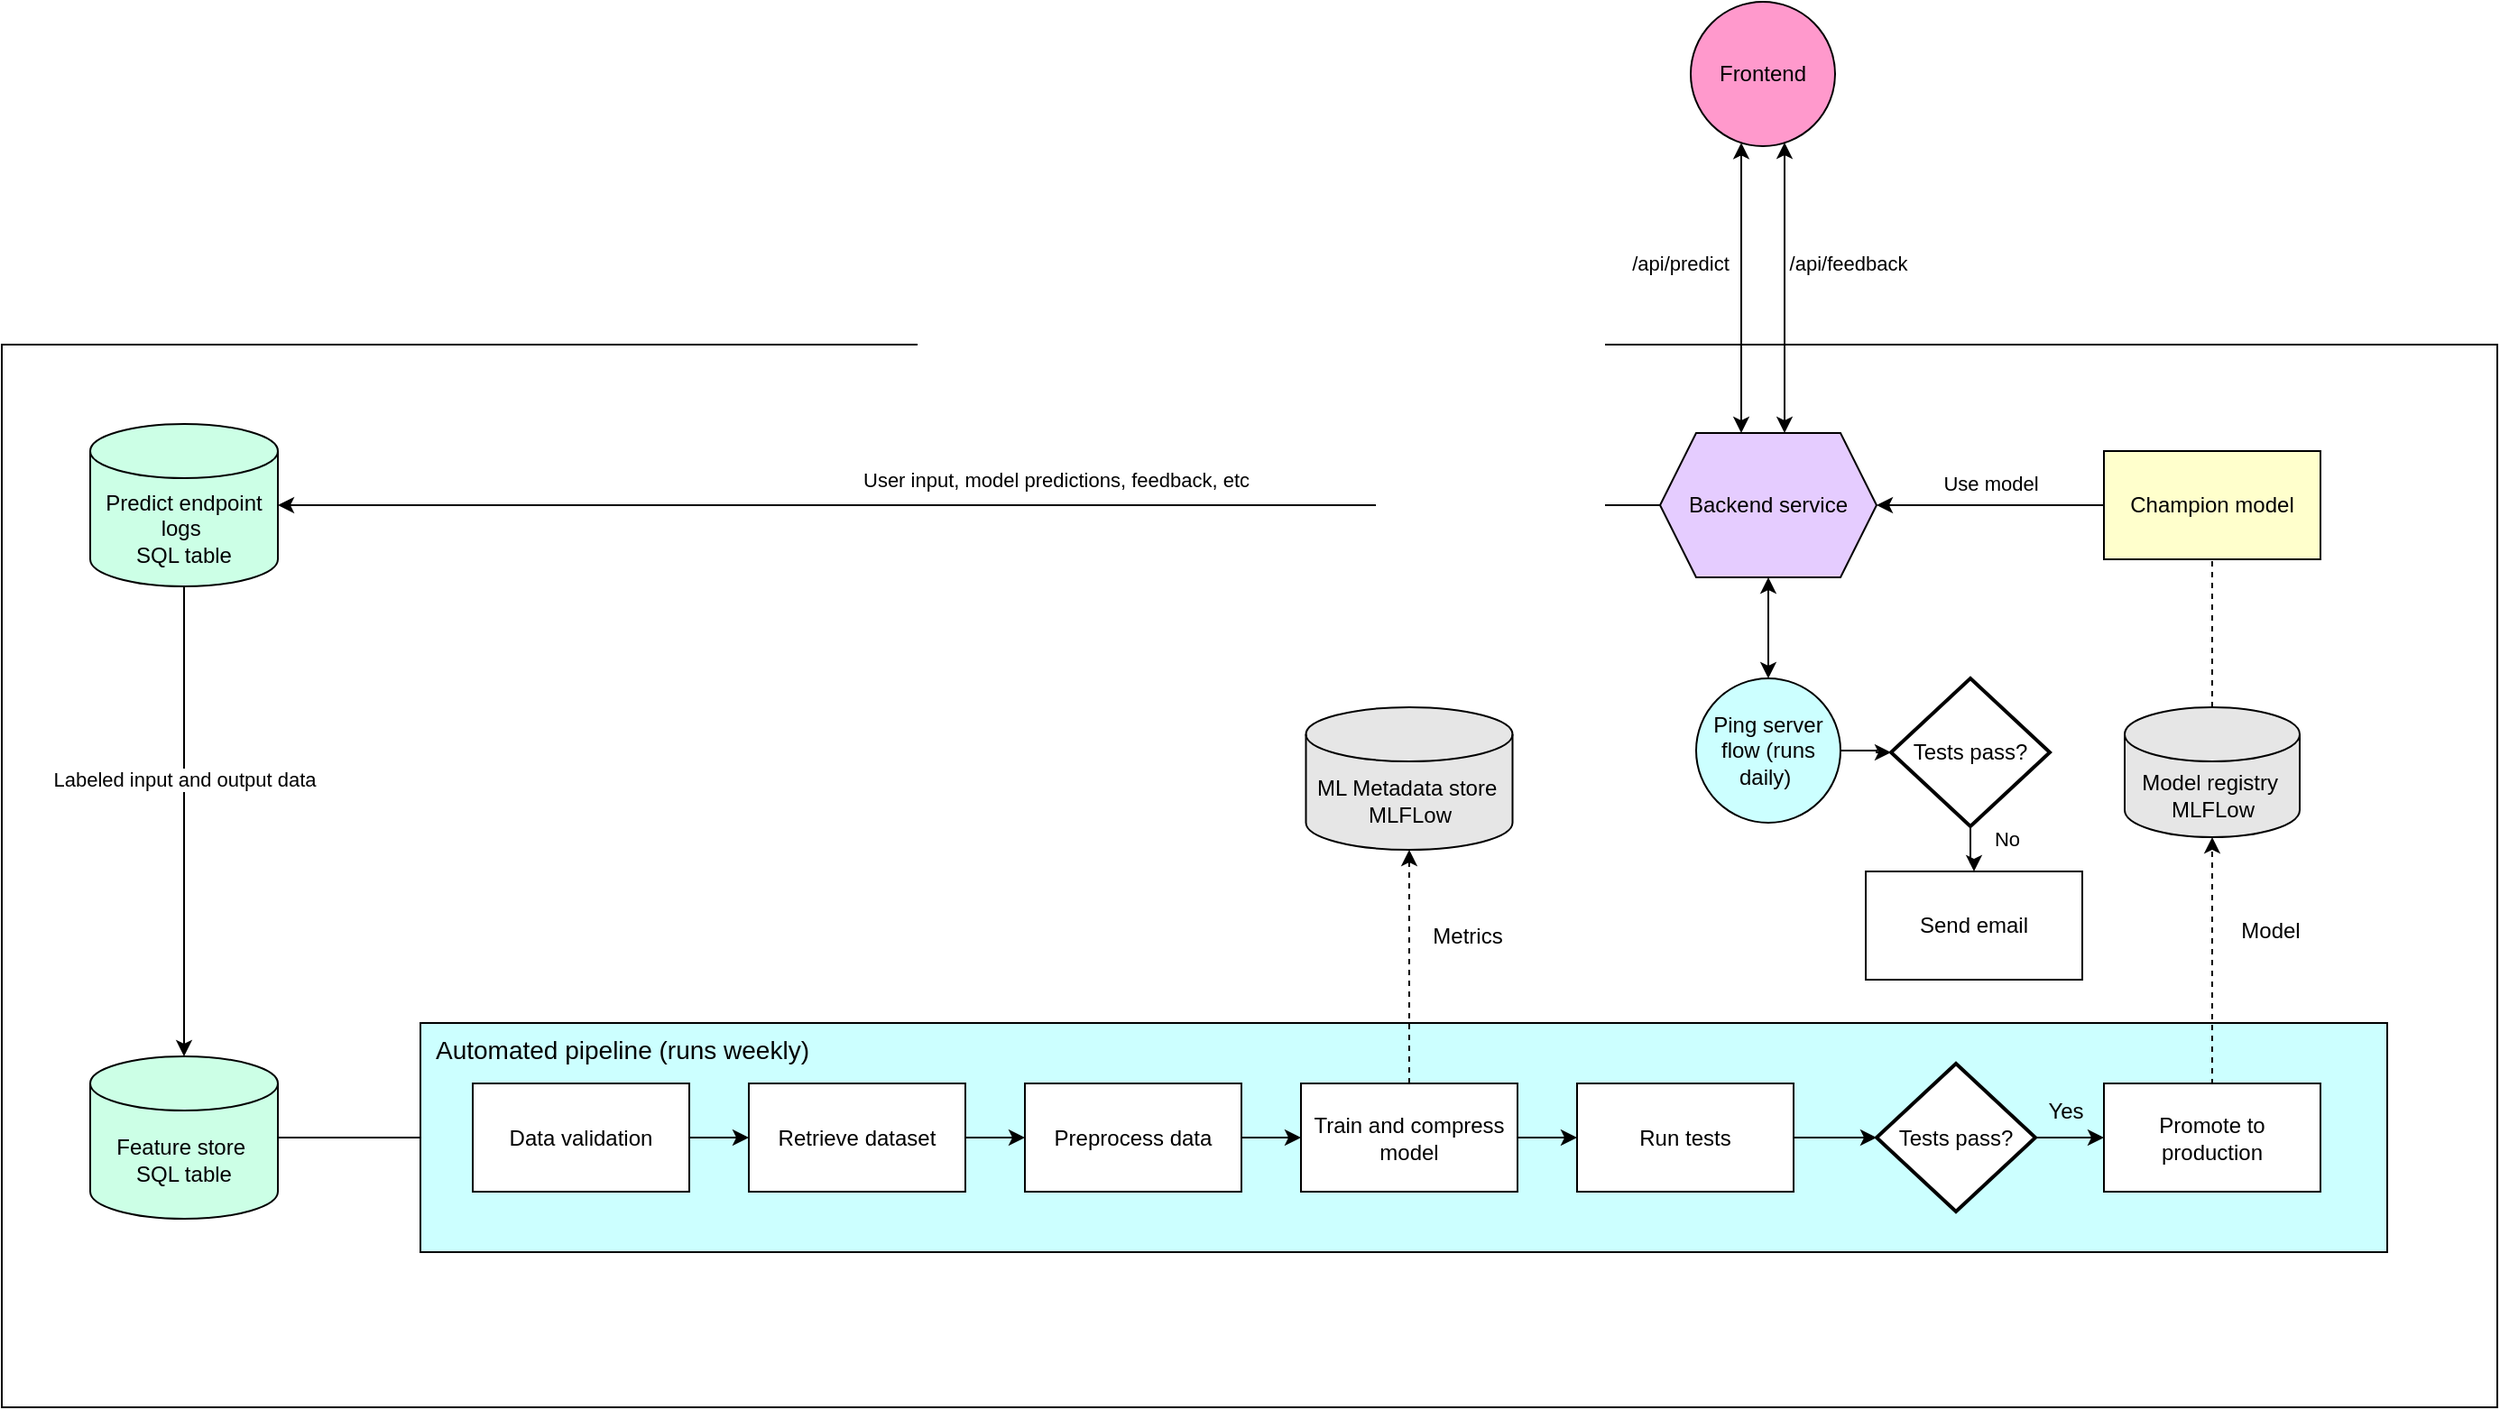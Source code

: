 <mxfile version="22.1.16" type="device">
  <diagram name="Page-1" id="G8GPoSDVaM6yutabJhsA">
    <mxGraphModel dx="1794" dy="2317" grid="0" gridSize="10" guides="1" tooltips="1" connect="1" arrows="1" fold="1" page="0" pageScale="1" pageWidth="850" pageHeight="1100" math="0" shadow="0">
      <root>
        <mxCell id="0" />
        <mxCell id="1" parent="0" />
        <mxCell id="2TdjcQlRFDeRvIDlJHPx-42" value="" style="rounded=0;whiteSpace=wrap;html=1;fillColor=default;movable=0;resizable=0;rotatable=0;deletable=0;editable=0;locked=1;connectable=0;" vertex="1" parent="1">
          <mxGeometry x="-212" y="-391" width="1383" height="589" as="geometry" />
        </mxCell>
        <mxCell id="2TdjcQlRFDeRvIDlJHPx-10" style="edgeStyle=orthogonalEdgeStyle;rounded=0;orthogonalLoop=1;jettySize=auto;html=1;" edge="1" parent="1" source="2TdjcQlRFDeRvIDlJHPx-1" target="2TdjcQlRFDeRvIDlJHPx-4">
          <mxGeometry relative="1" as="geometry" />
        </mxCell>
        <mxCell id="2TdjcQlRFDeRvIDlJHPx-1" value="Feature store&amp;nbsp;&lt;br&gt;SQL table" style="shape=cylinder3;whiteSpace=wrap;html=1;boundedLbl=1;backgroundOutline=1;size=15;fillColor=#CCFFE6;" vertex="1" parent="1">
          <mxGeometry x="-163" y="3.5" width="104" height="90" as="geometry" />
        </mxCell>
        <mxCell id="2TdjcQlRFDeRvIDlJHPx-2" value="" style="rounded=0;whiteSpace=wrap;html=1;fillColor=#CCFFFF;" vertex="1" parent="1">
          <mxGeometry x="20" y="-15" width="1090" height="127" as="geometry" />
        </mxCell>
        <mxCell id="2TdjcQlRFDeRvIDlJHPx-12" style="edgeStyle=orthogonalEdgeStyle;rounded=0;orthogonalLoop=1;jettySize=auto;html=1;entryX=0;entryY=0.5;entryDx=0;entryDy=0;" edge="1" parent="1" source="2TdjcQlRFDeRvIDlJHPx-3" target="2TdjcQlRFDeRvIDlJHPx-5">
          <mxGeometry relative="1" as="geometry" />
        </mxCell>
        <mxCell id="2TdjcQlRFDeRvIDlJHPx-3" value="Retrieve dataset" style="rounded=0;whiteSpace=wrap;html=1;" vertex="1" parent="1">
          <mxGeometry x="202" y="18.5" width="120" height="60" as="geometry" />
        </mxCell>
        <mxCell id="2TdjcQlRFDeRvIDlJHPx-11" style="edgeStyle=orthogonalEdgeStyle;rounded=0;orthogonalLoop=1;jettySize=auto;html=1;" edge="1" parent="1" source="2TdjcQlRFDeRvIDlJHPx-4" target="2TdjcQlRFDeRvIDlJHPx-3">
          <mxGeometry relative="1" as="geometry" />
        </mxCell>
        <mxCell id="2TdjcQlRFDeRvIDlJHPx-4" value="Data validation" style="rounded=0;whiteSpace=wrap;html=1;" vertex="1" parent="1">
          <mxGeometry x="49" y="18.5" width="120" height="60" as="geometry" />
        </mxCell>
        <mxCell id="2TdjcQlRFDeRvIDlJHPx-13" style="edgeStyle=orthogonalEdgeStyle;rounded=0;orthogonalLoop=1;jettySize=auto;html=1;exitX=1;exitY=0.5;exitDx=0;exitDy=0;entryX=0;entryY=0.5;entryDx=0;entryDy=0;" edge="1" parent="1" source="2TdjcQlRFDeRvIDlJHPx-5" target="2TdjcQlRFDeRvIDlJHPx-6">
          <mxGeometry relative="1" as="geometry" />
        </mxCell>
        <mxCell id="2TdjcQlRFDeRvIDlJHPx-5" value="Preprocess data" style="rounded=0;whiteSpace=wrap;html=1;" vertex="1" parent="1">
          <mxGeometry x="355" y="18.5" width="120" height="60" as="geometry" />
        </mxCell>
        <mxCell id="2TdjcQlRFDeRvIDlJHPx-15" style="edgeStyle=orthogonalEdgeStyle;rounded=0;orthogonalLoop=1;jettySize=auto;html=1;exitX=1;exitY=0.5;exitDx=0;exitDy=0;" edge="1" parent="1" source="2TdjcQlRFDeRvIDlJHPx-6" target="2TdjcQlRFDeRvIDlJHPx-8">
          <mxGeometry relative="1" as="geometry" />
        </mxCell>
        <mxCell id="2TdjcQlRFDeRvIDlJHPx-6" value="Train and compress model" style="rounded=0;whiteSpace=wrap;html=1;" vertex="1" parent="1">
          <mxGeometry x="508" y="18.5" width="120" height="60" as="geometry" />
        </mxCell>
        <mxCell id="2TdjcQlRFDeRvIDlJHPx-22" value="" style="edgeStyle=orthogonalEdgeStyle;rounded=0;orthogonalLoop=1;jettySize=auto;html=1;" edge="1" parent="1" source="2TdjcQlRFDeRvIDlJHPx-8" target="2TdjcQlRFDeRvIDlJHPx-20">
          <mxGeometry relative="1" as="geometry" />
        </mxCell>
        <mxCell id="2TdjcQlRFDeRvIDlJHPx-8" value="Run tests" style="rounded=0;whiteSpace=wrap;html=1;" vertex="1" parent="1">
          <mxGeometry x="661" y="18.5" width="120" height="60" as="geometry" />
        </mxCell>
        <mxCell id="2TdjcQlRFDeRvIDlJHPx-9" value="&lt;font style=&quot;font-size: 14px;&quot;&gt;Automated pipeline (runs weekly)&lt;/font&gt;" style="text;html=1;strokeColor=none;fillColor=none;align=center;verticalAlign=middle;whiteSpace=wrap;rounded=0;" vertex="1" parent="1">
          <mxGeometry x="25" y="-15" width="214" height="30" as="geometry" />
        </mxCell>
        <mxCell id="2TdjcQlRFDeRvIDlJHPx-37" style="edgeStyle=orthogonalEdgeStyle;rounded=0;orthogonalLoop=1;jettySize=auto;html=1;entryX=0.5;entryY=1;entryDx=0;entryDy=0;dashed=1;endArrow=none;endFill=0;" edge="1" parent="1" source="2TdjcQlRFDeRvIDlJHPx-14" target="2TdjcQlRFDeRvIDlJHPx-36">
          <mxGeometry relative="1" as="geometry" />
        </mxCell>
        <mxCell id="2TdjcQlRFDeRvIDlJHPx-14" value="Model registry&amp;nbsp;&lt;br&gt;MLFLow" style="shape=cylinder3;whiteSpace=wrap;html=1;boundedLbl=1;backgroundOutline=1;size=15;fillColor=#E6E6E6;" vertex="1" parent="1">
          <mxGeometry x="964.5" y="-190" width="97" height="72" as="geometry" />
        </mxCell>
        <mxCell id="2TdjcQlRFDeRvIDlJHPx-18" value="Metrics" style="text;html=1;strokeColor=none;fillColor=none;align=center;verticalAlign=middle;whiteSpace=wrap;rounded=0;" vertex="1" parent="1">
          <mxGeometry x="547" y="-78" width="107" height="30" as="geometry" />
        </mxCell>
        <mxCell id="2TdjcQlRFDeRvIDlJHPx-25" value="" style="edgeStyle=orthogonalEdgeStyle;rounded=0;orthogonalLoop=1;jettySize=auto;html=1;" edge="1" parent="1" source="2TdjcQlRFDeRvIDlJHPx-20" target="2TdjcQlRFDeRvIDlJHPx-24">
          <mxGeometry relative="1" as="geometry" />
        </mxCell>
        <mxCell id="2TdjcQlRFDeRvIDlJHPx-20" value="Tests pass?" style="strokeWidth=2;html=1;shape=mxgraph.flowchart.decision;whiteSpace=wrap;" vertex="1" parent="1">
          <mxGeometry x="827" y="7.5" width="88" height="82" as="geometry" />
        </mxCell>
        <mxCell id="2TdjcQlRFDeRvIDlJHPx-24" value="Promote to production" style="rounded=0;whiteSpace=wrap;html=1;" vertex="1" parent="1">
          <mxGeometry x="953" y="18.5" width="120" height="60" as="geometry" />
        </mxCell>
        <mxCell id="2TdjcQlRFDeRvIDlJHPx-26" value="Yes" style="text;html=1;strokeColor=none;fillColor=none;align=center;verticalAlign=middle;whiteSpace=wrap;rounded=0;" vertex="1" parent="1">
          <mxGeometry x="902" y="18.5" width="60" height="30" as="geometry" />
        </mxCell>
        <mxCell id="2TdjcQlRFDeRvIDlJHPx-28" value="ML Metadata store&amp;nbsp;&lt;br&gt;MLFLow" style="shape=cylinder3;whiteSpace=wrap;html=1;boundedLbl=1;backgroundOutline=1;size=15;fillColor=#E6E6E6;" vertex="1" parent="1">
          <mxGeometry x="510.75" y="-190" width="114.5" height="79" as="geometry" />
        </mxCell>
        <mxCell id="2TdjcQlRFDeRvIDlJHPx-33" value="" style="endArrow=classic;dashed=1;html=1;rounded=0;exitX=0.5;exitY=0;exitDx=0;exitDy=0;entryX=0.5;entryY=1;entryDx=0;entryDy=0;entryPerimeter=0;endFill=1;" edge="1" parent="1" source="2TdjcQlRFDeRvIDlJHPx-6" target="2TdjcQlRFDeRvIDlJHPx-28">
          <mxGeometry width="50" height="50" relative="1" as="geometry">
            <mxPoint x="641" y="138" as="sourcePoint" />
            <mxPoint x="691" y="88" as="targetPoint" />
          </mxGeometry>
        </mxCell>
        <mxCell id="2TdjcQlRFDeRvIDlJHPx-34" value="" style="endArrow=classic;dashed=1;html=1;rounded=0;exitX=0.5;exitY=0;exitDx=0;exitDy=0;entryX=0.5;entryY=1;entryDx=0;entryDy=0;entryPerimeter=0;endFill=1;" edge="1" parent="1" target="2TdjcQlRFDeRvIDlJHPx-14">
          <mxGeometry width="50" height="50" relative="1" as="geometry">
            <mxPoint x="1013" y="19" as="sourcePoint" />
            <mxPoint x="1013" y="-111" as="targetPoint" />
          </mxGeometry>
        </mxCell>
        <mxCell id="2TdjcQlRFDeRvIDlJHPx-35" value="Model" style="text;html=1;strokeColor=none;fillColor=none;align=center;verticalAlign=middle;whiteSpace=wrap;rounded=0;" vertex="1" parent="1">
          <mxGeometry x="992" y="-81" width="107" height="30" as="geometry" />
        </mxCell>
        <mxCell id="2TdjcQlRFDeRvIDlJHPx-39" style="edgeStyle=orthogonalEdgeStyle;rounded=0;orthogonalLoop=1;jettySize=auto;html=1;entryX=1;entryY=0.5;entryDx=0;entryDy=0;" edge="1" parent="1" source="2TdjcQlRFDeRvIDlJHPx-36" target="2TdjcQlRFDeRvIDlJHPx-38">
          <mxGeometry relative="1" as="geometry" />
        </mxCell>
        <mxCell id="2TdjcQlRFDeRvIDlJHPx-40" value="Use model" style="edgeLabel;html=1;align=center;verticalAlign=middle;resizable=0;points=[];" vertex="1" connectable="0" parent="2TdjcQlRFDeRvIDlJHPx-39">
          <mxGeometry x="0.227" y="-4" relative="1" as="geometry">
            <mxPoint x="14" y="-8" as="offset" />
          </mxGeometry>
        </mxCell>
        <mxCell id="2TdjcQlRFDeRvIDlJHPx-36" value="Champion model" style="rounded=0;whiteSpace=wrap;html=1;fillColor=#FFFFCC;" vertex="1" parent="1">
          <mxGeometry x="953" y="-332" width="120" height="60" as="geometry" />
        </mxCell>
        <mxCell id="2TdjcQlRFDeRvIDlJHPx-38" value="Backend service" style="shape=hexagon;perimeter=hexagonPerimeter2;whiteSpace=wrap;html=1;fixedSize=1;fillColor=#E5CCFF;" vertex="1" parent="1">
          <mxGeometry x="707" y="-342" width="120" height="80" as="geometry" />
        </mxCell>
        <mxCell id="2TdjcQlRFDeRvIDlJHPx-46" style="edgeStyle=orthogonalEdgeStyle;rounded=0;orthogonalLoop=1;jettySize=auto;html=1;entryX=0.375;entryY=0;entryDx=0;entryDy=0;startArrow=classic;startFill=1;" edge="1" parent="1" source="2TdjcQlRFDeRvIDlJHPx-43" target="2TdjcQlRFDeRvIDlJHPx-38">
          <mxGeometry relative="1" as="geometry">
            <Array as="points">
              <mxPoint x="752" y="-461" />
              <mxPoint x="752" y="-461" />
            </Array>
          </mxGeometry>
        </mxCell>
        <mxCell id="2TdjcQlRFDeRvIDlJHPx-47" value="/api/predict" style="edgeLabel;html=1;align=center;verticalAlign=middle;resizable=0;points=[];" vertex="1" connectable="0" parent="2TdjcQlRFDeRvIDlJHPx-46">
          <mxGeometry x="-0.121" relative="1" as="geometry">
            <mxPoint x="-34" y="-4" as="offset" />
          </mxGeometry>
        </mxCell>
        <mxCell id="2TdjcQlRFDeRvIDlJHPx-43" value="Frontend" style="ellipse;whiteSpace=wrap;html=1;aspect=fixed;fillColor=#FF99CC;" vertex="1" parent="1">
          <mxGeometry x="724" y="-581" width="80" height="80" as="geometry" />
        </mxCell>
        <mxCell id="2TdjcQlRFDeRvIDlJHPx-48" style="edgeStyle=orthogonalEdgeStyle;rounded=0;orthogonalLoop=1;jettySize=auto;html=1;entryX=0.375;entryY=0;entryDx=0;entryDy=0;startArrow=classic;startFill=1;" edge="1" parent="1">
          <mxGeometry relative="1" as="geometry">
            <mxPoint x="776" y="-503" as="sourcePoint" />
            <mxPoint x="776" y="-342" as="targetPoint" />
            <Array as="points">
              <mxPoint x="776" y="-461" />
              <mxPoint x="776" y="-461" />
            </Array>
          </mxGeometry>
        </mxCell>
        <mxCell id="2TdjcQlRFDeRvIDlJHPx-49" value="/api/feedback" style="edgeLabel;html=1;align=center;verticalAlign=middle;resizable=0;points=[];" vertex="1" connectable="0" parent="2TdjcQlRFDeRvIDlJHPx-48">
          <mxGeometry x="-0.121" relative="1" as="geometry">
            <mxPoint x="35" y="-4" as="offset" />
          </mxGeometry>
        </mxCell>
        <mxCell id="2TdjcQlRFDeRvIDlJHPx-54" style="edgeStyle=orthogonalEdgeStyle;rounded=0;orthogonalLoop=1;jettySize=auto;html=1;" edge="1" parent="1" source="2TdjcQlRFDeRvIDlJHPx-50" target="2TdjcQlRFDeRvIDlJHPx-1">
          <mxGeometry relative="1" as="geometry" />
        </mxCell>
        <mxCell id="2TdjcQlRFDeRvIDlJHPx-55" value="Labeled input and output data" style="edgeLabel;html=1;align=center;verticalAlign=middle;resizable=0;points=[];" vertex="1" connectable="0" parent="2TdjcQlRFDeRvIDlJHPx-54">
          <mxGeometry x="-0.135" y="2" relative="1" as="geometry">
            <mxPoint x="-2" y="-6" as="offset" />
          </mxGeometry>
        </mxCell>
        <mxCell id="2TdjcQlRFDeRvIDlJHPx-50" value="Predict endpoint logs&amp;nbsp;&lt;br&gt;SQL table" style="shape=cylinder3;whiteSpace=wrap;html=1;boundedLbl=1;backgroundOutline=1;size=15;fillColor=#CCFFE6;" vertex="1" parent="1">
          <mxGeometry x="-163" y="-347" width="104" height="90" as="geometry" />
        </mxCell>
        <mxCell id="2TdjcQlRFDeRvIDlJHPx-51" style="edgeStyle=orthogonalEdgeStyle;rounded=0;orthogonalLoop=1;jettySize=auto;html=1;entryX=1;entryY=0.5;entryDx=0;entryDy=0;entryPerimeter=0;" edge="1" parent="1" source="2TdjcQlRFDeRvIDlJHPx-38" target="2TdjcQlRFDeRvIDlJHPx-50">
          <mxGeometry relative="1" as="geometry" />
        </mxCell>
        <mxCell id="2TdjcQlRFDeRvIDlJHPx-56" value="User input, model predictions, feedback, etc" style="edgeLabel;html=1;align=center;verticalAlign=middle;resizable=0;points=[];" vertex="1" connectable="0" parent="1">
          <mxGeometry x="372.0" y="-315.999" as="geometry" />
        </mxCell>
        <mxCell id="2TdjcQlRFDeRvIDlJHPx-58" style="edgeStyle=orthogonalEdgeStyle;rounded=0;orthogonalLoop=1;jettySize=auto;html=1;startArrow=classic;startFill=1;" edge="1" parent="1" source="2TdjcQlRFDeRvIDlJHPx-57" target="2TdjcQlRFDeRvIDlJHPx-38">
          <mxGeometry relative="1" as="geometry" />
        </mxCell>
        <mxCell id="2TdjcQlRFDeRvIDlJHPx-57" value="Ping server flow (runs daily)&amp;nbsp;" style="ellipse;whiteSpace=wrap;html=1;aspect=fixed;fillColor=#CCFFFF;" vertex="1" parent="1">
          <mxGeometry x="727" y="-206" width="80" height="80" as="geometry" />
        </mxCell>
        <mxCell id="2TdjcQlRFDeRvIDlJHPx-62" value="No" style="edgeStyle=orthogonalEdgeStyle;rounded=0;orthogonalLoop=1;jettySize=auto;html=1;" edge="1" parent="1" source="2TdjcQlRFDeRvIDlJHPx-59" target="2TdjcQlRFDeRvIDlJHPx-61">
          <mxGeometry x="-0.481" y="20" relative="1" as="geometry">
            <mxPoint as="offset" />
          </mxGeometry>
        </mxCell>
        <mxCell id="2TdjcQlRFDeRvIDlJHPx-59" value="Tests pass?" style="strokeWidth=2;html=1;shape=mxgraph.flowchart.decision;whiteSpace=wrap;" vertex="1" parent="1">
          <mxGeometry x="835" y="-206" width="88" height="82" as="geometry" />
        </mxCell>
        <mxCell id="2TdjcQlRFDeRvIDlJHPx-60" style="edgeStyle=orthogonalEdgeStyle;rounded=0;orthogonalLoop=1;jettySize=auto;html=1;entryX=0;entryY=0.5;entryDx=0;entryDy=0;entryPerimeter=0;" edge="1" parent="1" source="2TdjcQlRFDeRvIDlJHPx-57" target="2TdjcQlRFDeRvIDlJHPx-59">
          <mxGeometry relative="1" as="geometry" />
        </mxCell>
        <mxCell id="2TdjcQlRFDeRvIDlJHPx-61" value="Send email" style="rounded=0;whiteSpace=wrap;html=1;" vertex="1" parent="1">
          <mxGeometry x="821" y="-99" width="120" height="60" as="geometry" />
        </mxCell>
      </root>
    </mxGraphModel>
  </diagram>
</mxfile>
